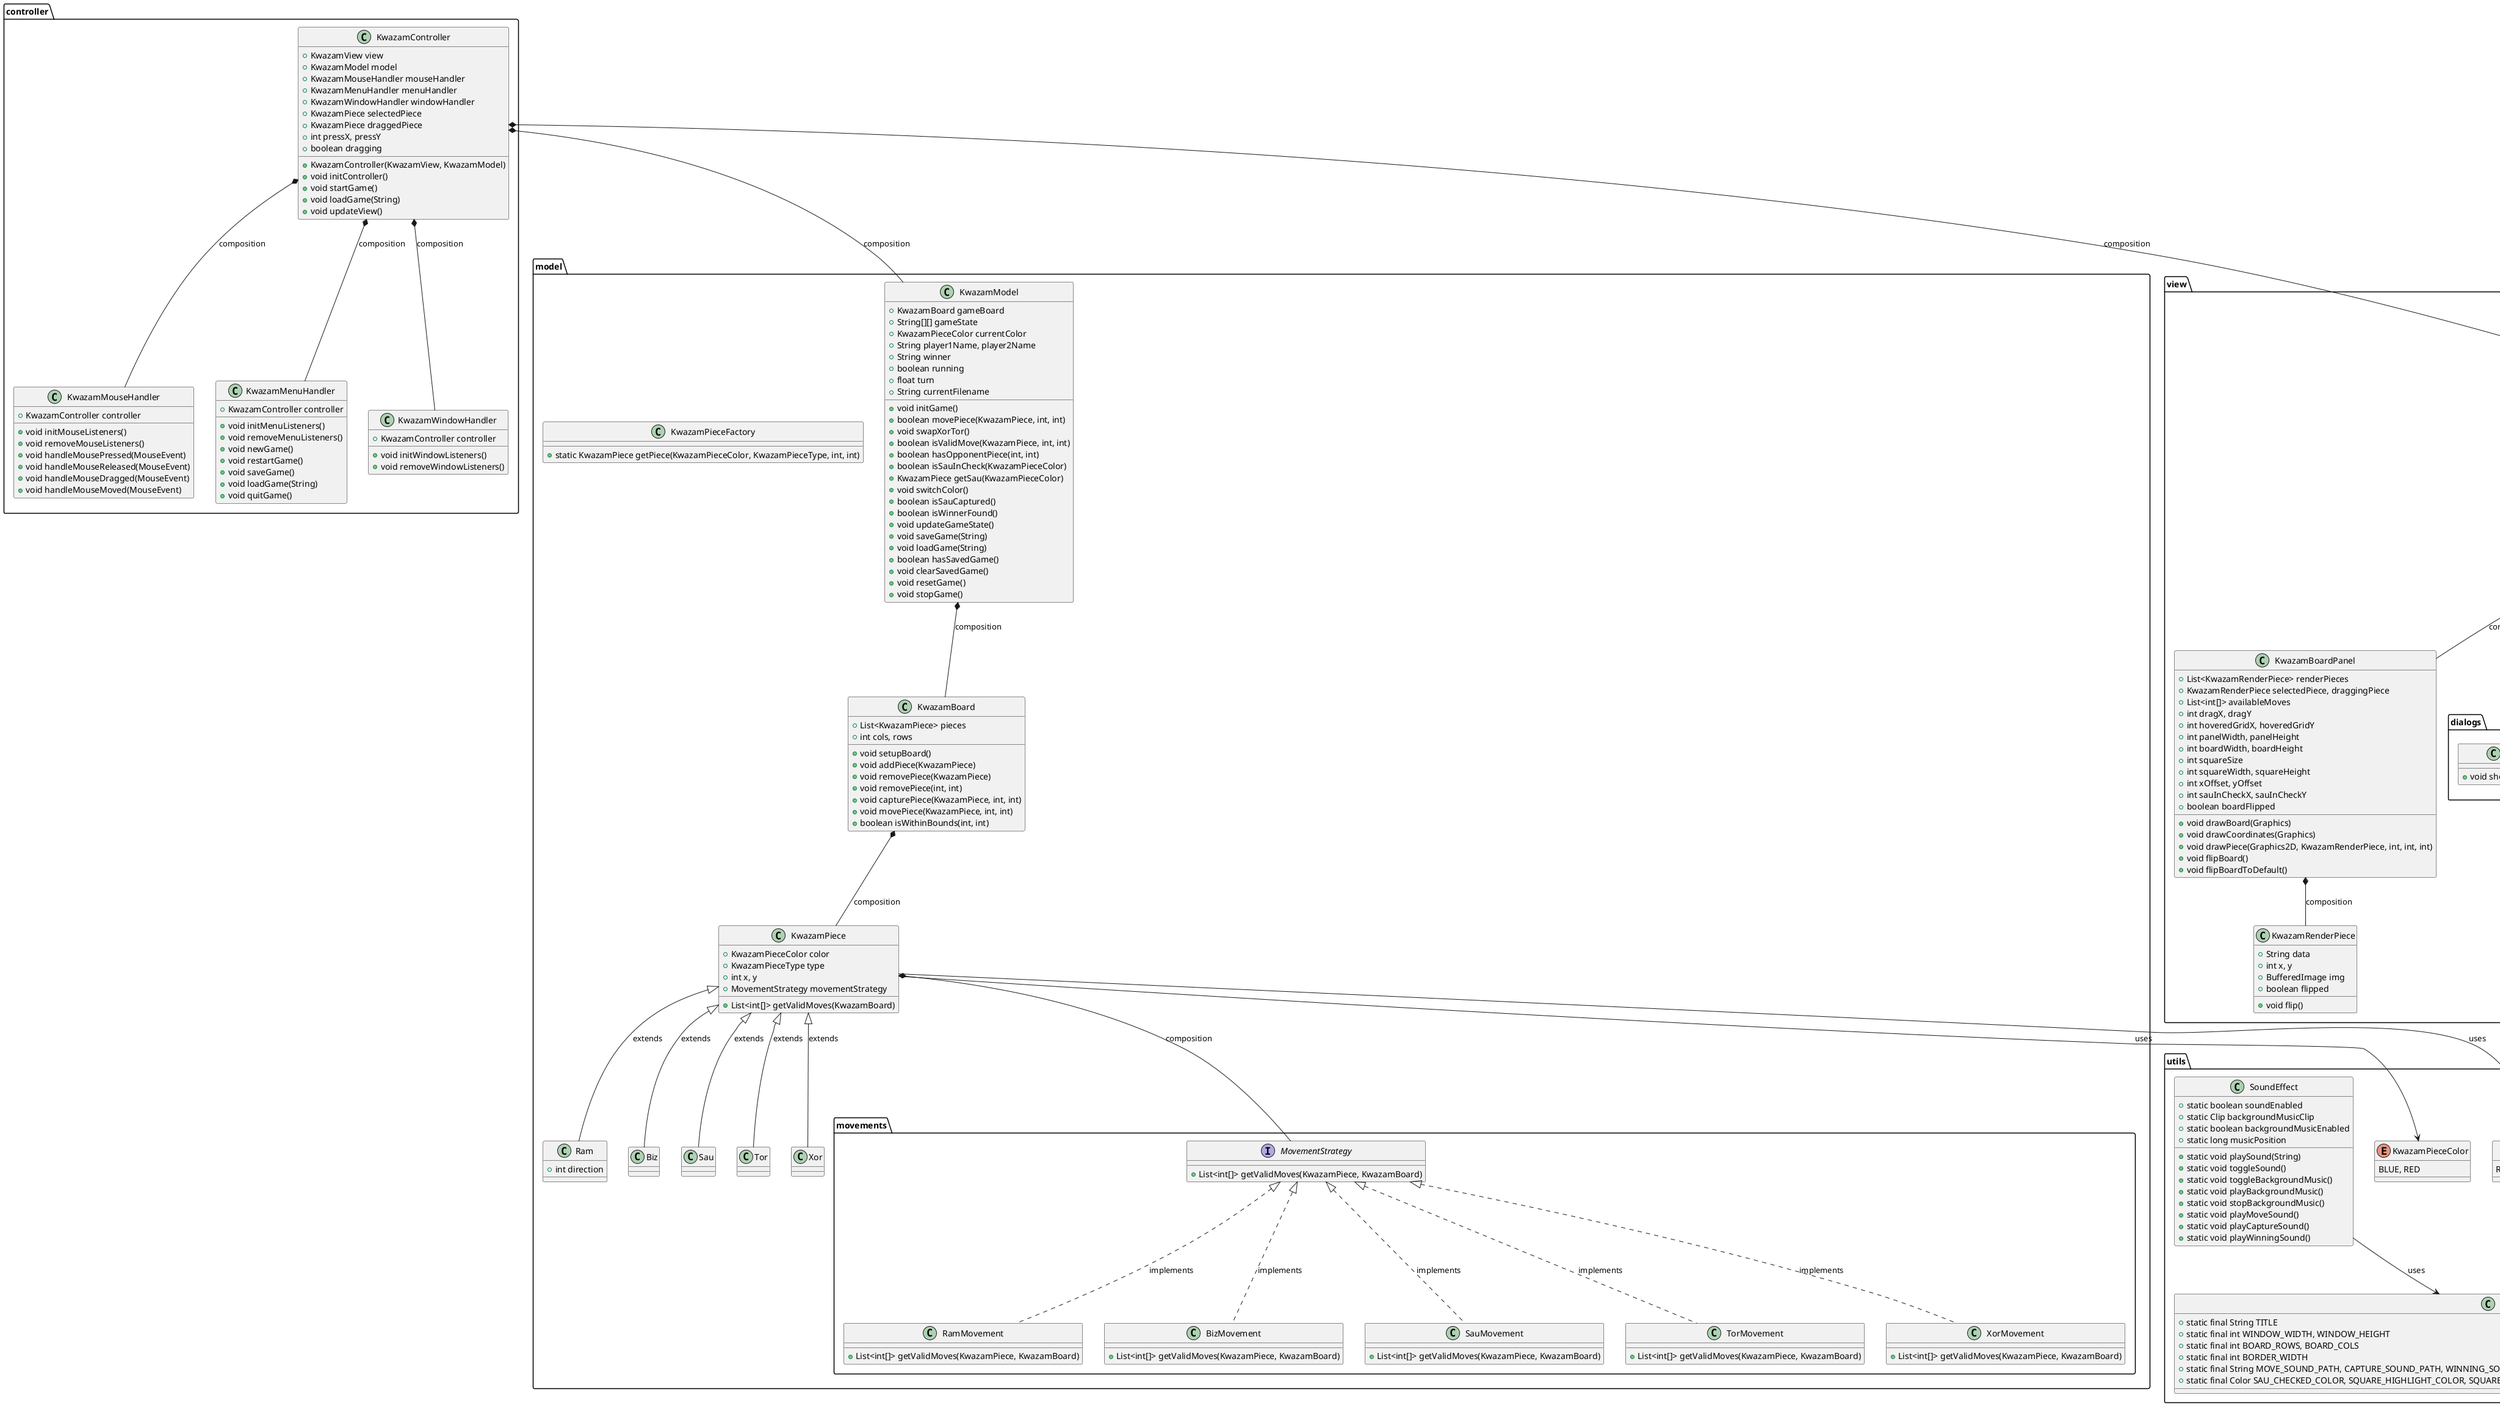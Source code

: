 @startuml

' ==============================
' PACKAGES
' ==============================
package controller {
    class KwazamController {
        + KwazamView view
        + KwazamModel model
        + KwazamMouseHandler mouseHandler
        + KwazamMenuHandler menuHandler
        + KwazamWindowHandler windowHandler
        + KwazamPiece selectedPiece
        + KwazamPiece draggedPiece
        + int pressX, pressY
        + boolean dragging
        + KwazamController(KwazamView, KwazamModel)
        + void initController()
        + void startGame()
        + void loadGame(String)
        + void updateView()
    }

    class KwazamMouseHandler {
        + KwazamController controller
        + void initMouseListeners()
        + void removeMouseListeners()
        + void handleMousePressed(MouseEvent)
        + void handleMouseReleased(MouseEvent)
        + void handleMouseDragged(MouseEvent)
        + void handleMouseMoved(MouseEvent)
    }

    class KwazamMenuHandler {
        + KwazamController controller
        + void initMenuListeners()
        + void removeMenuListeners()
        + void newGame()
        + void restartGame()
        + void saveGame()
        + void loadGame(String)
        + void quitGame()
    }

    class KwazamWindowHandler {
        + KwazamController controller
        + void initWindowListeners()
        + void removeWindowListeners()
    }
}

package model {
    class KwazamModel {
        + KwazamBoard gameBoard
        + String[][] gameState
        + KwazamPieceColor currentColor
        + String player1Name, player2Name
        + String winner
        + boolean running
        + float turn
        + String currentFilename
        + void initGame()
        + boolean movePiece(KwazamPiece, int, int)
        + void swapXorTor()
        + boolean isValidMove(KwazamPiece, int, int)
        + boolean hasOpponentPiece(int, int)
        + boolean isSauInCheck(KwazamPieceColor)
        + KwazamPiece getSau(KwazamPieceColor)
        + void switchColor()
        + boolean isSauCaptured()
        + boolean isWinnerFound()
        + void updateGameState()
        + void saveGame(String)
        + void loadGame(String)
        + boolean hasSavedGame()
        + void clearSavedGame()
        + void resetGame()
        + void stopGame()
    }

    class KwazamBoard {
        + List<KwazamPiece> pieces
        + int cols, rows
        + void setupBoard()
        + void addPiece(KwazamPiece)
        + void removePiece(KwazamPiece)
        + void removePiece(int, int)
        + void capturePiece(KwazamPiece, int, int)
        + void movePiece(KwazamPiece, int, int)
        + boolean isWithinBounds(int, int)
    }

    class KwazamPiece {
        + KwazamPieceColor color
        + KwazamPieceType type
        + int x, y
        + MovementStrategy movementStrategy
        + List<int[]> getValidMoves(KwazamBoard)
    }

    class Ram {
        + int direction
    }

    class Biz {
    }

    class Sau {
    }

    class Tor {
    }

    class Xor {
    }

    class KwazamPieceFactory {
        + static KwazamPiece getPiece(KwazamPieceColor, KwazamPieceType, int, int)
    }
}

package model.movements {
    interface MovementStrategy {
        + List<int[]> getValidMoves(KwazamPiece, KwazamBoard)
    }

    class RamMovement {
        + List<int[]> getValidMoves(KwazamPiece, KwazamBoard)
    }

    class BizMovement {
        + List<int[]> getValidMoves(KwazamPiece, KwazamBoard)
    }

    class SauMovement {
        + List<int[]> getValidMoves(KwazamPiece, KwazamBoard)
    }

    class TorMovement {
        + List<int[]> getValidMoves(KwazamPiece, KwazamBoard)
    }

    class XorMovement {
        + List<int[]> getValidMoves(KwazamPiece, KwazamBoard)
    }
}

package view {
    class KwazamView {
        + KwazamBoardPanel boardPanel
        + KwazamMenuBar menuBar
        + QuitGameDialog quitGameDialog
        + StartGameDialog startGameDialog
        + EndGameDialog endGameDialog
        + RestartGameDialog restartGameDialog
        + NewGameDialog newGameDialog
        + RulesDialog rulesDialog
        + SaveGameDialog saveGameDialog
        + void initView()
        + void addChessBoard()
        + void showValidMoves(List<int[]>)
        + void hideValidMoves()
        + void addMenuBar()
        + void refreshLoadGameMenu()
        + Optional<String[]> showStartGameDialog()
        + void showEndGameDialog(String)
        + boolean showNewGameDialog()
        + boolean showRestartDialog()
        + SaveGameDialog getSaveGameDialog()
        + boolean showQuitDialog()
        + void showRulesDialog()
    }

    class KwazamBoardPanel {
        + List<KwazamRenderPiece> renderPieces
        + KwazamRenderPiece selectedPiece, draggingPiece
        + List<int[]> availableMoves
        + int dragX, dragY
        + int hoveredGridX, hoveredGridY
        + int panelWidth, panelHeight
        + int boardWidth, boardHeight
        + int squareSize
        + int squareWidth, squareHeight
        + int xOffset, yOffset
        + int sauInCheckX, sauInCheckY
        + boolean boardFlipped
        + void drawBoard(Graphics)
        + void drawCoordinates(Graphics)
        + void drawPiece(Graphics2D, KwazamRenderPiece, int, int, int)
        + void flipBoard()
        + void flipBoardToDefault()
    }

    class KwazamRenderPiece {
        + String data
        + int x, y
        + BufferedImage img
        + boolean flipped
        + void flip()
    }
}

package view.dialogs {
    class EndGameDialog {
        + void showDialog(Frame, String)
    }

    class NewGameDialog {
        + boolean showDialog(JFrame)
    }

    class QuitGameDialog {
        + boolean showDialog(JFrame)
    }

    class RestartGameDialog {
        + boolean showDialog(JFrame)
    }

    class RulesDialog {
        + void showDialog(JFrame)
    }

    class SaveGameDialog {
        + boolean promptSaveBeforeAction(JFrame, String)
        + Optional<String> showDialog(JFrame)
    }

    class StartGameDialog {
        + Optional<String[]> showDialog(JFrame)
    }
}

package view.components {
    class KwazamMenuBar {
        + JMenu menu
        + JMenu help
        + JMenu settings
        + JMenuItem newGameOption
        + JMenuItem restartOption
        + JMenuItem saveGameOption
        + JMenu loadGameMenu
        + JMenuItem quitOption
        + JMenuItem toggleSoundOption
        + JMenuItem toggleBackgroundMusicOption
        + JMenuItem rulesOption
        + void populateLoadGameMenu()
    }
}

package utils {
    class KwazamConstants {
        + static final String TITLE
        + static final int WINDOW_WIDTH, WINDOW_HEIGHT
        + static final int BOARD_ROWS, BOARD_COLS
        + static final int BORDER_WIDTH
        + static final String MOVE_SOUND_PATH, CAPTURE_SOUND_PATH, WINNING_SOUND_PATH, BACKGROUND_MUSIC_PATH
        + static final Color SAU_CHECKED_COLOR, SQUARE_HIGHLIGHT_COLOR, SQUARE_COLOR_1, SQUARE_COLOR_2, BORDER_COLOR, BACKGROUND_COLOR, VALID_MOVE_COLOR
    }

    enum KwazamPieceColor {
        BLUE, RED
    }

    enum KwazamPieceType {
        RAM, BIZ, TOR, XOR, SAU
    }

    class SoundEffect {
        + static boolean soundEnabled
        + static Clip backgroundMusicClip
        + static boolean backgroundMusicEnabled
        + static long musicPosition
        + static void playSound(String)
        + static void toggleSound()
        + static void toggleBackgroundMusic()
        + static void playBackgroundMusic()
        + static void stopBackgroundMusic()
        + static void playMoveSound()
        + static void playCaptureSound()
        + static void playWinningSound()
    }
}

' ==============================
' RELATIONSHIPS
' ==============================

' Controller Package
KwazamController *-- KwazamView : composition
KwazamController *-- KwazamModel : composition
KwazamController *-- KwazamMouseHandler : composition
KwazamController *-- KwazamMenuHandler : composition
KwazamController *-- KwazamWindowHandler : composition

' Model Package
KwazamModel *-- KwazamBoard : composition
KwazamBoard *-- KwazamPiece : composition
KwazamPiece <|-- Ram : extends
KwazamPiece <|-- Biz : extends
KwazamPiece <|-- Sau : extends
KwazamPiece <|-- Tor : extends
KwazamPiece <|-- Xor : extends
KwazamPiece *-- MovementStrategy : composition
MovementStrategy <|.. RamMovement : implements
MovementStrategy <|.. BizMovement : implements
MovementStrategy <|.. SauMovement : implements
MovementStrategy <|.. TorMovement : implements
MovementStrategy <|.. XorMovement : implements

' View Package
KwazamView *-- KwazamBoardPanel : composition
KwazamView *-- KwazamMenuBar : composition
KwazamView *-- EndGameDialog : composition
KwazamView *-- StartGameDialog : composition
KwazamView *-- RestartGameDialog : composition
KwazamView *-- NewGameDialog : composition
KwazamView *-- RulesDialog : composition
KwazamView *-- SaveGameDialog : composition
KwazamBoardPanel *-- KwazamRenderPiece : composition

' Utils Package
KwazamPiece --> KwazamPieceColor : uses
KwazamPiece --> KwazamPieceType : uses
SoundEffect --> KwazamConstants : uses

@enduml